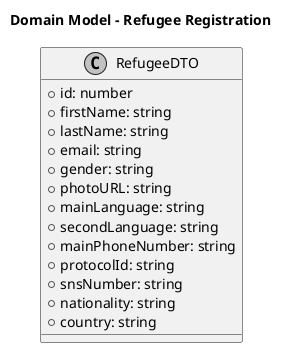 @startuml
skinparam monochrome true
skinparam packageStyle rectangle
skinparam shadowing false

title Domain Model - Refugee Registration

class RefugeeDTO {
    + id: number
    + firstName: string
    + lastName: string
    + email: string
    + gender: string
    + photoURL: string
    + mainLanguage: string
    + secondLanguage: string
    + mainPhoneNumber: string
    + protocolId: string
    + snsNumber: string
    + nationality: string
    + country: string
}

@enduml
